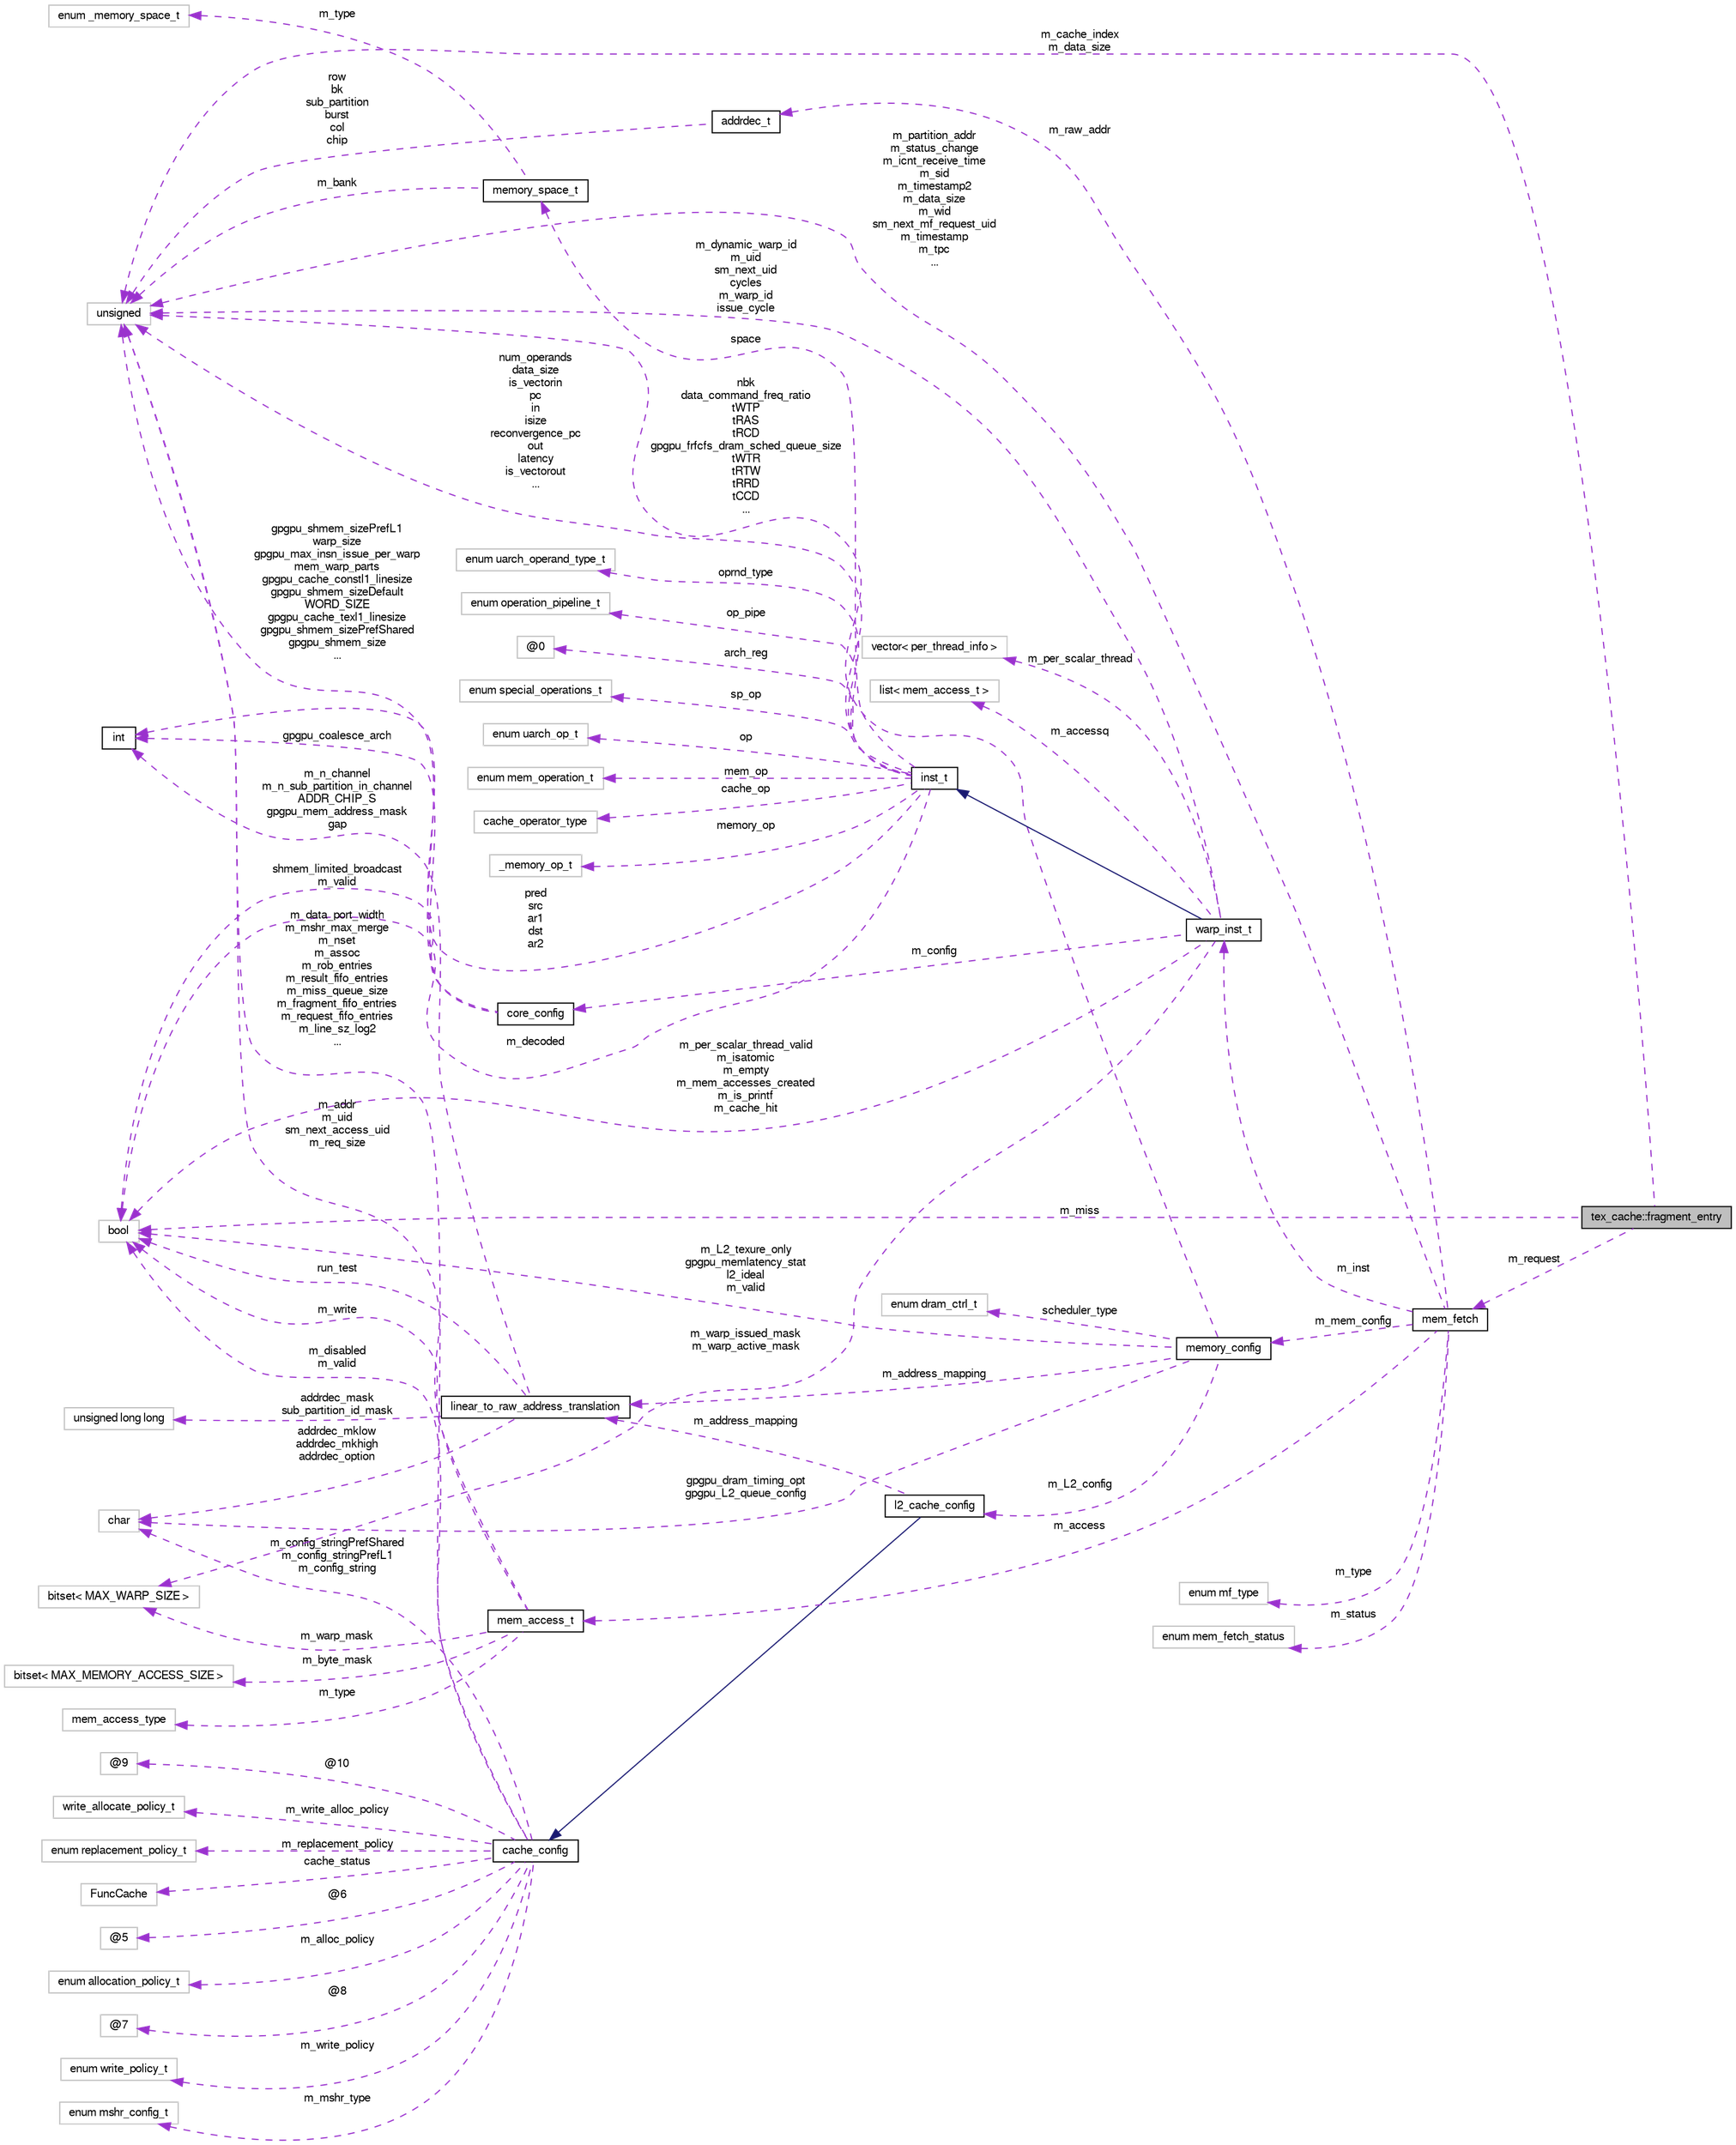 digraph G
{
  bgcolor="transparent";
  edge [fontname="FreeSans",fontsize="10",labelfontname="FreeSans",labelfontsize="10"];
  node [fontname="FreeSans",fontsize="10",shape=record];
  rankdir=LR;
  Node1 [label="tex_cache::fragment_entry",height=0.2,width=0.4,color="black", fillcolor="grey75", style="filled" fontcolor="black"];
  Node2 -> Node1 [dir=back,color="darkorchid3",fontsize="10",style="dashed",label="m_miss",fontname="FreeSans"];
  Node2 [label="bool",height=0.2,width=0.4,color="grey75"];
  Node3 -> Node1 [dir=back,color="darkorchid3",fontsize="10",style="dashed",label="m_request",fontname="FreeSans"];
  Node3 [label="mem_fetch",height=0.2,width=0.4,color="black",URL="$classmem__fetch.html"];
  Node4 -> Node3 [dir=back,color="darkorchid3",fontsize="10",style="dashed",label="m_type",fontname="FreeSans"];
  Node4 [label="enum mf_type",height=0.2,width=0.4,color="grey75"];
  Node5 -> Node3 [dir=back,color="darkorchid3",fontsize="10",style="dashed",label="m_mem_config",fontname="FreeSans"];
  Node5 [label="memory_config",height=0.2,width=0.4,color="black",URL="$structmemory__config.html"];
  Node6 -> Node5 [dir=back,color="darkorchid3",fontsize="10",style="dashed",label="scheduler_type",fontname="FreeSans"];
  Node6 [label="enum dram_ctrl_t",height=0.2,width=0.4,color="grey75"];
  Node7 -> Node5 [dir=back,color="darkorchid3",fontsize="10",style="dashed",label="gpgpu_dram_timing_opt\ngpgpu_L2_queue_config",fontname="FreeSans"];
  Node7 [label="char",height=0.2,width=0.4,color="grey75"];
  Node2 -> Node5 [dir=back,color="darkorchid3",fontsize="10",style="dashed",label="m_L2_texure_only\ngpgpu_memlatency_stat\nl2_ideal\nm_valid",fontname="FreeSans"];
  Node8 -> Node5 [dir=back,color="darkorchid3",fontsize="10",style="dashed",label="nbk\ndata_command_freq_ratio\ntWTP\ntRAS\ntRCD\ngpgpu_frfcfs_dram_sched_queue_size\ntWTR\ntRTW\ntRRD\ntCCD\n...",fontname="FreeSans"];
  Node8 [label="unsigned",height=0.2,width=0.4,color="grey75"];
  Node9 -> Node5 [dir=back,color="darkorchid3",fontsize="10",style="dashed",label="m_address_mapping",fontname="FreeSans"];
  Node9 [label="linear_to_raw_address_translation",height=0.2,width=0.4,color="black",URL="$classlinear__to__raw__address__translation.html"];
  Node10 -> Node9 [dir=back,color="darkorchid3",fontsize="10",style="dashed",label="addrdec_mask\nsub_partition_id_mask",fontname="FreeSans"];
  Node10 [label="unsigned long long",height=0.2,width=0.4,color="grey75"];
  Node7 -> Node9 [dir=back,color="darkorchid3",fontsize="10",style="dashed",label="addrdec_mklow\naddrdec_mkhigh\naddrdec_option",fontname="FreeSans"];
  Node11 -> Node9 [dir=back,color="darkorchid3",fontsize="10",style="dashed",label="m_n_channel\nm_n_sub_partition_in_channel\nADDR_CHIP_S\ngpgpu_mem_address_mask\ngap",fontname="FreeSans"];
  Node11 [label="int",height=0.2,width=0.4,color="black",URL="$classint.html"];
  Node2 -> Node9 [dir=back,color="darkorchid3",fontsize="10",style="dashed",label="run_test",fontname="FreeSans"];
  Node12 -> Node5 [dir=back,color="darkorchid3",fontsize="10",style="dashed",label="m_L2_config",fontname="FreeSans"];
  Node12 [label="l2_cache_config",height=0.2,width=0.4,color="black",URL="$classl2__cache__config.html"];
  Node13 -> Node12 [dir=back,color="midnightblue",fontsize="10",style="solid",fontname="FreeSans"];
  Node13 [label="cache_config",height=0.2,width=0.4,color="black",URL="$classcache__config.html"];
  Node7 -> Node13 [dir=back,color="darkorchid3",fontsize="10",style="dashed",label="m_config_stringPrefShared\nm_config_stringPrefL1\nm_config_string",fontname="FreeSans"];
  Node14 -> Node13 [dir=back,color="darkorchid3",fontsize="10",style="dashed",label="m_write_alloc_policy",fontname="FreeSans"];
  Node14 [label="write_allocate_policy_t",height=0.2,width=0.4,color="grey75"];
  Node15 -> Node13 [dir=back,color="darkorchid3",fontsize="10",style="dashed",label="m_write_policy",fontname="FreeSans"];
  Node15 [label="enum write_policy_t",height=0.2,width=0.4,color="grey75"];
  Node2 -> Node13 [dir=back,color="darkorchid3",fontsize="10",style="dashed",label="m_disabled\nm_valid",fontname="FreeSans"];
  Node16 -> Node13 [dir=back,color="darkorchid3",fontsize="10",style="dashed",label="cache_status",fontname="FreeSans"];
  Node16 [label="FuncCache",height=0.2,width=0.4,color="grey75"];
  Node17 -> Node13 [dir=back,color="darkorchid3",fontsize="10",style="dashed",label="@6",fontname="FreeSans"];
  Node17 [label="@5",height=0.2,width=0.4,color="grey75"];
  Node18 -> Node13 [dir=back,color="darkorchid3",fontsize="10",style="dashed",label="m_alloc_policy",fontname="FreeSans"];
  Node18 [label="enum allocation_policy_t",height=0.2,width=0.4,color="grey75"];
  Node19 -> Node13 [dir=back,color="darkorchid3",fontsize="10",style="dashed",label="@8",fontname="FreeSans"];
  Node19 [label="@7",height=0.2,width=0.4,color="grey75"];
  Node20 -> Node13 [dir=back,color="darkorchid3",fontsize="10",style="dashed",label="m_mshr_type",fontname="FreeSans"];
  Node20 [label="enum mshr_config_t",height=0.2,width=0.4,color="grey75"];
  Node8 -> Node13 [dir=back,color="darkorchid3",fontsize="10",style="dashed",label="m_data_port_width\nm_mshr_max_merge\nm_nset\nm_assoc\nm_rob_entries\nm_result_fifo_entries\nm_miss_queue_size\nm_fragment_fifo_entries\nm_request_fifo_entries\nm_line_sz_log2\n...",fontname="FreeSans"];
  Node21 -> Node13 [dir=back,color="darkorchid3",fontsize="10",style="dashed",label="@10",fontname="FreeSans"];
  Node21 [label="@9",height=0.2,width=0.4,color="grey75"];
  Node22 -> Node13 [dir=back,color="darkorchid3",fontsize="10",style="dashed",label="m_replacement_policy",fontname="FreeSans"];
  Node22 [label="enum replacement_policy_t",height=0.2,width=0.4,color="grey75"];
  Node9 -> Node12 [dir=back,color="darkorchid3",fontsize="10",style="dashed",label="m_address_mapping",fontname="FreeSans"];
  Node23 -> Node3 [dir=back,color="darkorchid3",fontsize="10",style="dashed",label="m_inst",fontname="FreeSans"];
  Node23 [label="warp_inst_t",height=0.2,width=0.4,color="black",URL="$classwarp__inst__t.html"];
  Node24 -> Node23 [dir=back,color="midnightblue",fontsize="10",style="solid",fontname="FreeSans"];
  Node24 [label="inst_t",height=0.2,width=0.4,color="black",URL="$classinst__t.html"];
  Node25 -> Node24 [dir=back,color="darkorchid3",fontsize="10",style="dashed",label="arch_reg",fontname="FreeSans"];
  Node25 [label="@0",height=0.2,width=0.4,color="grey75"];
  Node26 -> Node24 [dir=back,color="darkorchid3",fontsize="10",style="dashed",label="sp_op",fontname="FreeSans"];
  Node26 [label="enum special_operations_t",height=0.2,width=0.4,color="grey75"];
  Node27 -> Node24 [dir=back,color="darkorchid3",fontsize="10",style="dashed",label="op",fontname="FreeSans"];
  Node27 [label="enum uarch_op_t",height=0.2,width=0.4,color="grey75"];
  Node28 -> Node24 [dir=back,color="darkorchid3",fontsize="10",style="dashed",label="mem_op",fontname="FreeSans"];
  Node28 [label="enum mem_operation_t",height=0.2,width=0.4,color="grey75"];
  Node29 -> Node24 [dir=back,color="darkorchid3",fontsize="10",style="dashed",label="cache_op",fontname="FreeSans"];
  Node29 [label="cache_operator_type",height=0.2,width=0.4,color="grey75"];
  Node30 -> Node24 [dir=back,color="darkorchid3",fontsize="10",style="dashed",label="space",fontname="FreeSans"];
  Node30 [label="memory_space_t",height=0.2,width=0.4,color="black",URL="$classmemory__space__t.html"];
  Node31 -> Node30 [dir=back,color="darkorchid3",fontsize="10",style="dashed",label="m_type",fontname="FreeSans"];
  Node31 [label="enum _memory_space_t",height=0.2,width=0.4,color="grey75"];
  Node8 -> Node30 [dir=back,color="darkorchid3",fontsize="10",style="dashed",label="m_bank",fontname="FreeSans"];
  Node11 -> Node24 [dir=back,color="darkorchid3",fontsize="10",style="dashed",label="pred\nsrc\nar1\ndst\nar2",fontname="FreeSans"];
  Node32 -> Node24 [dir=back,color="darkorchid3",fontsize="10",style="dashed",label="memory_op",fontname="FreeSans"];
  Node32 [label="_memory_op_t",height=0.2,width=0.4,color="grey75"];
  Node2 -> Node24 [dir=back,color="darkorchid3",fontsize="10",style="dashed",label="m_decoded",fontname="FreeSans"];
  Node33 -> Node24 [dir=back,color="darkorchid3",fontsize="10",style="dashed",label="oprnd_type",fontname="FreeSans"];
  Node33 [label="enum uarch_operand_type_t",height=0.2,width=0.4,color="grey75"];
  Node8 -> Node24 [dir=back,color="darkorchid3",fontsize="10",style="dashed",label="num_operands\ndata_size\nis_vectorin\npc\nin\nisize\nreconvergence_pc\nout\nlatency\nis_vectorout\n...",fontname="FreeSans"];
  Node34 -> Node24 [dir=back,color="darkorchid3",fontsize="10",style="dashed",label="op_pipe",fontname="FreeSans"];
  Node34 [label="enum operation_pipeline_t",height=0.2,width=0.4,color="grey75"];
  Node35 -> Node23 [dir=back,color="darkorchid3",fontsize="10",style="dashed",label="m_warp_issued_mask\nm_warp_active_mask",fontname="FreeSans"];
  Node35 [label="bitset\< MAX_WARP_SIZE \>",height=0.2,width=0.4,color="grey75"];
  Node36 -> Node23 [dir=back,color="darkorchid3",fontsize="10",style="dashed",label="m_accessq",fontname="FreeSans"];
  Node36 [label="list\< mem_access_t \>",height=0.2,width=0.4,color="grey75"];
  Node37 -> Node23 [dir=back,color="darkorchid3",fontsize="10",style="dashed",label="m_config",fontname="FreeSans"];
  Node37 [label="core_config",height=0.2,width=0.4,color="black",URL="$structcore__config.html"];
  Node11 -> Node37 [dir=back,color="darkorchid3",fontsize="10",style="dashed",label="gpgpu_coalesce_arch",fontname="FreeSans"];
  Node2 -> Node37 [dir=back,color="darkorchid3",fontsize="10",style="dashed",label="shmem_limited_broadcast\nm_valid",fontname="FreeSans"];
  Node8 -> Node37 [dir=back,color="darkorchid3",fontsize="10",style="dashed",label="gpgpu_shmem_sizePrefL1\nwarp_size\ngpgpu_max_insn_issue_per_warp\nmem_warp_parts\ngpgpu_cache_constl1_linesize\ngpgpu_shmem_sizeDefault\nWORD_SIZE\ngpgpu_cache_texl1_linesize\ngpgpu_shmem_sizePrefShared\ngpgpu_shmem_size\n...",fontname="FreeSans"];
  Node2 -> Node23 [dir=back,color="darkorchid3",fontsize="10",style="dashed",label="m_per_scalar_thread_valid\nm_isatomic\nm_empty\nm_mem_accesses_created\nm_is_printf\nm_cache_hit",fontname="FreeSans"];
  Node38 -> Node23 [dir=back,color="darkorchid3",fontsize="10",style="dashed",label="m_per_scalar_thread",fontname="FreeSans"];
  Node38 [label="vector\< per_thread_info \>",height=0.2,width=0.4,color="grey75"];
  Node8 -> Node23 [dir=back,color="darkorchid3",fontsize="10",style="dashed",label="m_dynamic_warp_id\nm_uid\nsm_next_uid\ncycles\nm_warp_id\nissue_cycle",fontname="FreeSans"];
  Node39 -> Node3 [dir=back,color="darkorchid3",fontsize="10",style="dashed",label="m_raw_addr",fontname="FreeSans"];
  Node39 [label="addrdec_t",height=0.2,width=0.4,color="black",URL="$structaddrdec__t.html"];
  Node8 -> Node39 [dir=back,color="darkorchid3",fontsize="10",style="dashed",label="row\nbk\nsub_partition\nburst\ncol\nchip",fontname="FreeSans"];
  Node40 -> Node3 [dir=back,color="darkorchid3",fontsize="10",style="dashed",label="m_access",fontname="FreeSans"];
  Node40 [label="mem_access_t",height=0.2,width=0.4,color="black",URL="$classmem__access__t.html"];
  Node41 -> Node40 [dir=back,color="darkorchid3",fontsize="10",style="dashed",label="m_byte_mask",fontname="FreeSans"];
  Node41 [label="bitset\< MAX_MEMORY_ACCESS_SIZE \>",height=0.2,width=0.4,color="grey75"];
  Node35 -> Node40 [dir=back,color="darkorchid3",fontsize="10",style="dashed",label="m_warp_mask",fontname="FreeSans"];
  Node2 -> Node40 [dir=back,color="darkorchid3",fontsize="10",style="dashed",label="m_write",fontname="FreeSans"];
  Node8 -> Node40 [dir=back,color="darkorchid3",fontsize="10",style="dashed",label="m_addr\nm_uid\nsm_next_access_uid\nm_req_size",fontname="FreeSans"];
  Node42 -> Node40 [dir=back,color="darkorchid3",fontsize="10",style="dashed",label="m_type",fontname="FreeSans"];
  Node42 [label="mem_access_type",height=0.2,width=0.4,color="grey75"];
  Node43 -> Node3 [dir=back,color="darkorchid3",fontsize="10",style="dashed",label="m_status",fontname="FreeSans"];
  Node43 [label="enum mem_fetch_status",height=0.2,width=0.4,color="grey75"];
  Node8 -> Node3 [dir=back,color="darkorchid3",fontsize="10",style="dashed",label="m_partition_addr\nm_status_change\nm_icnt_receive_time\nm_sid\nm_timestamp2\nm_data_size\nm_wid\nsm_next_mf_request_uid\nm_timestamp\nm_tpc\n...",fontname="FreeSans"];
  Node8 -> Node1 [dir=back,color="darkorchid3",fontsize="10",style="dashed",label="m_cache_index\nm_data_size",fontname="FreeSans"];
}
